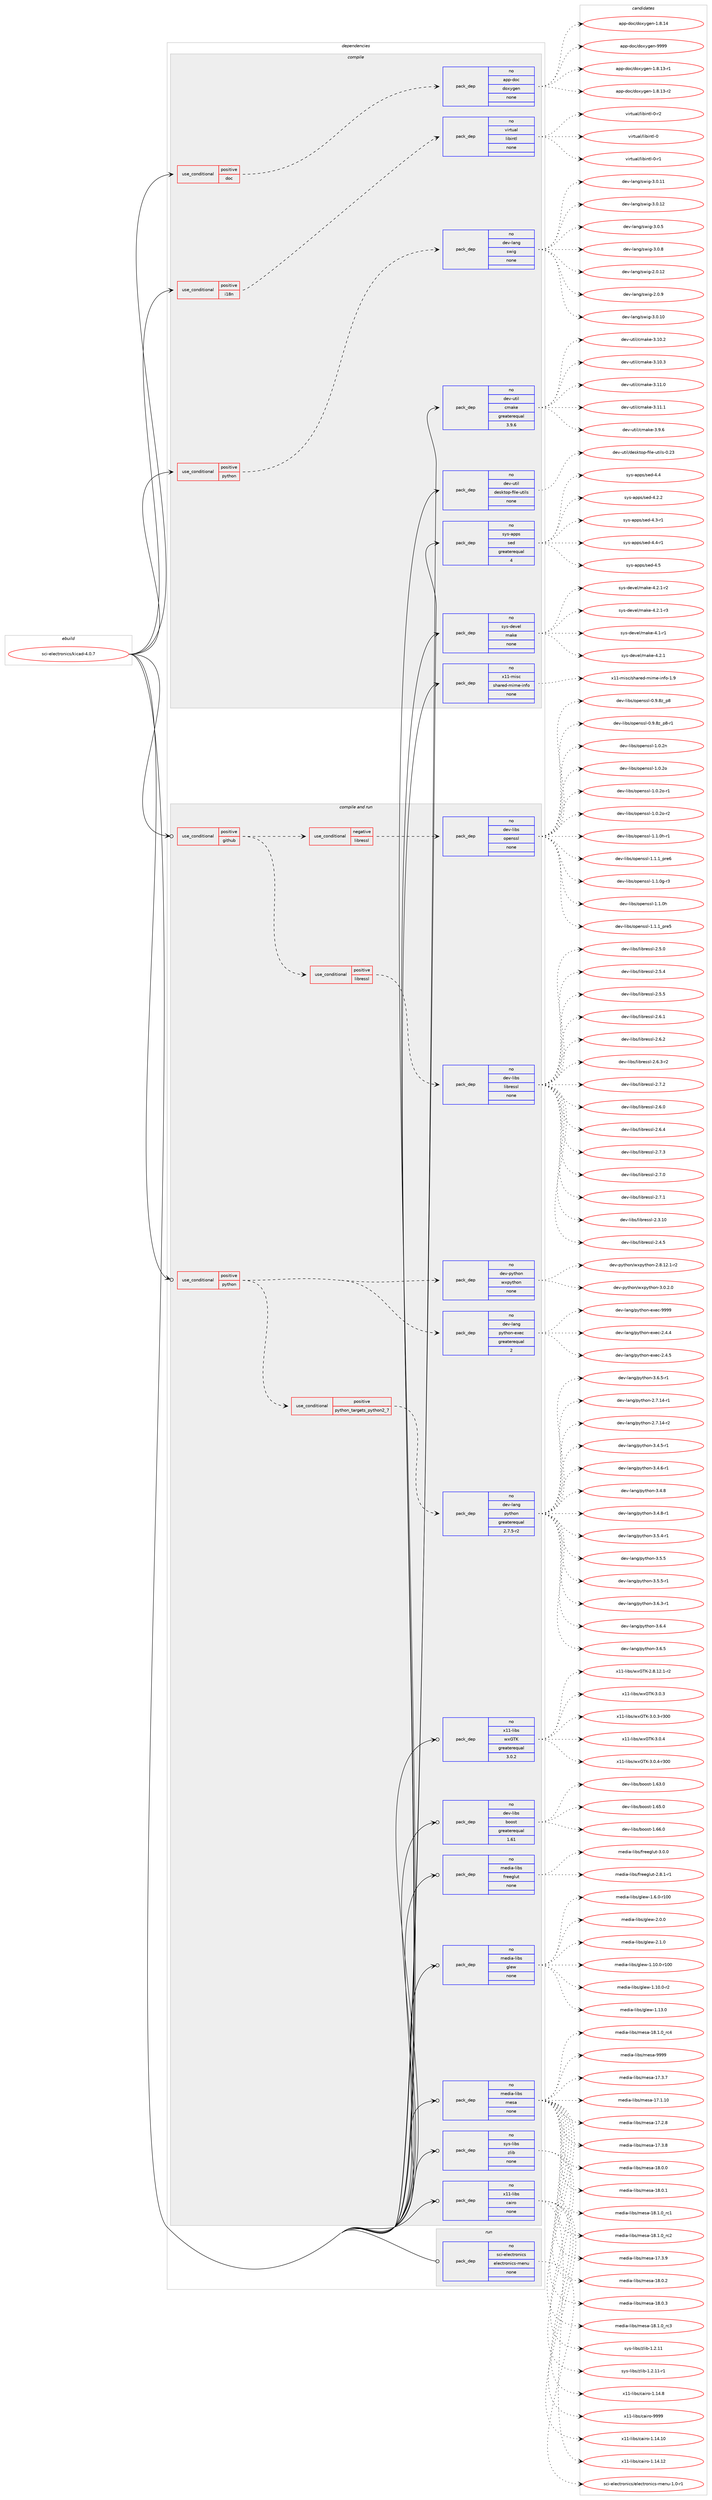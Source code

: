 digraph prolog {

# *************
# Graph options
# *************

newrank=true;
concentrate=true;
compound=true;
graph [rankdir=LR,fontname=Helvetica,fontsize=10,ranksep=1.5];#, ranksep=2.5, nodesep=0.2];
edge  [arrowhead=vee];
node  [fontname=Helvetica,fontsize=10];

# **********
# The ebuild
# **********

subgraph cluster_leftcol {
color=gray;
rank=same;
label=<<i>ebuild</i>>;
id [label="sci-electronics/kicad-4.0.7", color=red, width=4, href="../sci-electronics/kicad-4.0.7.svg"];
}

# ****************
# The dependencies
# ****************

subgraph cluster_midcol {
color=gray;
label=<<i>dependencies</i>>;
subgraph cluster_compile {
fillcolor="#eeeeee";
style=filled;
label=<<i>compile</i>>;
subgraph cond756 {
dependency2495 [label=<<TABLE BORDER="0" CELLBORDER="1" CELLSPACING="0" CELLPADDING="4"><TR><TD ROWSPAN="3" CELLPADDING="10">use_conditional</TD></TR><TR><TD>positive</TD></TR><TR><TD>doc</TD></TR></TABLE>>, shape=none, color=red];
subgraph pack1710 {
dependency2496 [label=<<TABLE BORDER="0" CELLBORDER="1" CELLSPACING="0" CELLPADDING="4" WIDTH="220"><TR><TD ROWSPAN="6" CELLPADDING="30">pack_dep</TD></TR><TR><TD WIDTH="110">no</TD></TR><TR><TD>app-doc</TD></TR><TR><TD>doxygen</TD></TR><TR><TD>none</TD></TR><TR><TD></TD></TR></TABLE>>, shape=none, color=blue];
}
dependency2495:e -> dependency2496:w [weight=20,style="dashed",arrowhead="vee"];
}
id:e -> dependency2495:w [weight=20,style="solid",arrowhead="vee"];
subgraph cond757 {
dependency2497 [label=<<TABLE BORDER="0" CELLBORDER="1" CELLSPACING="0" CELLPADDING="4"><TR><TD ROWSPAN="3" CELLPADDING="10">use_conditional</TD></TR><TR><TD>positive</TD></TR><TR><TD>i18n</TD></TR></TABLE>>, shape=none, color=red];
subgraph pack1711 {
dependency2498 [label=<<TABLE BORDER="0" CELLBORDER="1" CELLSPACING="0" CELLPADDING="4" WIDTH="220"><TR><TD ROWSPAN="6" CELLPADDING="30">pack_dep</TD></TR><TR><TD WIDTH="110">no</TD></TR><TR><TD>virtual</TD></TR><TR><TD>libintl</TD></TR><TR><TD>none</TD></TR><TR><TD></TD></TR></TABLE>>, shape=none, color=blue];
}
dependency2497:e -> dependency2498:w [weight=20,style="dashed",arrowhead="vee"];
}
id:e -> dependency2497:w [weight=20,style="solid",arrowhead="vee"];
subgraph cond758 {
dependency2499 [label=<<TABLE BORDER="0" CELLBORDER="1" CELLSPACING="0" CELLPADDING="4"><TR><TD ROWSPAN="3" CELLPADDING="10">use_conditional</TD></TR><TR><TD>positive</TD></TR><TR><TD>python</TD></TR></TABLE>>, shape=none, color=red];
subgraph pack1712 {
dependency2500 [label=<<TABLE BORDER="0" CELLBORDER="1" CELLSPACING="0" CELLPADDING="4" WIDTH="220"><TR><TD ROWSPAN="6" CELLPADDING="30">pack_dep</TD></TR><TR><TD WIDTH="110">no</TD></TR><TR><TD>dev-lang</TD></TR><TR><TD>swig</TD></TR><TR><TD>none</TD></TR><TR><TD></TD></TR></TABLE>>, shape=none, color=blue];
}
dependency2499:e -> dependency2500:w [weight=20,style="dashed",arrowhead="vee"];
}
id:e -> dependency2499:w [weight=20,style="solid",arrowhead="vee"];
subgraph pack1713 {
dependency2501 [label=<<TABLE BORDER="0" CELLBORDER="1" CELLSPACING="0" CELLPADDING="4" WIDTH="220"><TR><TD ROWSPAN="6" CELLPADDING="30">pack_dep</TD></TR><TR><TD WIDTH="110">no</TD></TR><TR><TD>dev-util</TD></TR><TR><TD>cmake</TD></TR><TR><TD>greaterequal</TD></TR><TR><TD>3.9.6</TD></TR></TABLE>>, shape=none, color=blue];
}
id:e -> dependency2501:w [weight=20,style="solid",arrowhead="vee"];
subgraph pack1714 {
dependency2502 [label=<<TABLE BORDER="0" CELLBORDER="1" CELLSPACING="0" CELLPADDING="4" WIDTH="220"><TR><TD ROWSPAN="6" CELLPADDING="30">pack_dep</TD></TR><TR><TD WIDTH="110">no</TD></TR><TR><TD>dev-util</TD></TR><TR><TD>desktop-file-utils</TD></TR><TR><TD>none</TD></TR><TR><TD></TD></TR></TABLE>>, shape=none, color=blue];
}
id:e -> dependency2502:w [weight=20,style="solid",arrowhead="vee"];
subgraph pack1715 {
dependency2503 [label=<<TABLE BORDER="0" CELLBORDER="1" CELLSPACING="0" CELLPADDING="4" WIDTH="220"><TR><TD ROWSPAN="6" CELLPADDING="30">pack_dep</TD></TR><TR><TD WIDTH="110">no</TD></TR><TR><TD>sys-apps</TD></TR><TR><TD>sed</TD></TR><TR><TD>greaterequal</TD></TR><TR><TD>4</TD></TR></TABLE>>, shape=none, color=blue];
}
id:e -> dependency2503:w [weight=20,style="solid",arrowhead="vee"];
subgraph pack1716 {
dependency2504 [label=<<TABLE BORDER="0" CELLBORDER="1" CELLSPACING="0" CELLPADDING="4" WIDTH="220"><TR><TD ROWSPAN="6" CELLPADDING="30">pack_dep</TD></TR><TR><TD WIDTH="110">no</TD></TR><TR><TD>sys-devel</TD></TR><TR><TD>make</TD></TR><TR><TD>none</TD></TR><TR><TD></TD></TR></TABLE>>, shape=none, color=blue];
}
id:e -> dependency2504:w [weight=20,style="solid",arrowhead="vee"];
subgraph pack1717 {
dependency2505 [label=<<TABLE BORDER="0" CELLBORDER="1" CELLSPACING="0" CELLPADDING="4" WIDTH="220"><TR><TD ROWSPAN="6" CELLPADDING="30">pack_dep</TD></TR><TR><TD WIDTH="110">no</TD></TR><TR><TD>x11-misc</TD></TR><TR><TD>shared-mime-info</TD></TR><TR><TD>none</TD></TR><TR><TD></TD></TR></TABLE>>, shape=none, color=blue];
}
id:e -> dependency2505:w [weight=20,style="solid",arrowhead="vee"];
}
subgraph cluster_compileandrun {
fillcolor="#eeeeee";
style=filled;
label=<<i>compile and run</i>>;
subgraph cond759 {
dependency2506 [label=<<TABLE BORDER="0" CELLBORDER="1" CELLSPACING="0" CELLPADDING="4"><TR><TD ROWSPAN="3" CELLPADDING="10">use_conditional</TD></TR><TR><TD>positive</TD></TR><TR><TD>github</TD></TR></TABLE>>, shape=none, color=red];
subgraph cond760 {
dependency2507 [label=<<TABLE BORDER="0" CELLBORDER="1" CELLSPACING="0" CELLPADDING="4"><TR><TD ROWSPAN="3" CELLPADDING="10">use_conditional</TD></TR><TR><TD>positive</TD></TR><TR><TD>libressl</TD></TR></TABLE>>, shape=none, color=red];
subgraph pack1718 {
dependency2508 [label=<<TABLE BORDER="0" CELLBORDER="1" CELLSPACING="0" CELLPADDING="4" WIDTH="220"><TR><TD ROWSPAN="6" CELLPADDING="30">pack_dep</TD></TR><TR><TD WIDTH="110">no</TD></TR><TR><TD>dev-libs</TD></TR><TR><TD>libressl</TD></TR><TR><TD>none</TD></TR><TR><TD></TD></TR></TABLE>>, shape=none, color=blue];
}
dependency2507:e -> dependency2508:w [weight=20,style="dashed",arrowhead="vee"];
}
dependency2506:e -> dependency2507:w [weight=20,style="dashed",arrowhead="vee"];
subgraph cond761 {
dependency2509 [label=<<TABLE BORDER="0" CELLBORDER="1" CELLSPACING="0" CELLPADDING="4"><TR><TD ROWSPAN="3" CELLPADDING="10">use_conditional</TD></TR><TR><TD>negative</TD></TR><TR><TD>libressl</TD></TR></TABLE>>, shape=none, color=red];
subgraph pack1719 {
dependency2510 [label=<<TABLE BORDER="0" CELLBORDER="1" CELLSPACING="0" CELLPADDING="4" WIDTH="220"><TR><TD ROWSPAN="6" CELLPADDING="30">pack_dep</TD></TR><TR><TD WIDTH="110">no</TD></TR><TR><TD>dev-libs</TD></TR><TR><TD>openssl</TD></TR><TR><TD>none</TD></TR><TR><TD></TD></TR></TABLE>>, shape=none, color=blue];
}
dependency2509:e -> dependency2510:w [weight=20,style="dashed",arrowhead="vee"];
}
dependency2506:e -> dependency2509:w [weight=20,style="dashed",arrowhead="vee"];
}
id:e -> dependency2506:w [weight=20,style="solid",arrowhead="odotvee"];
subgraph cond762 {
dependency2511 [label=<<TABLE BORDER="0" CELLBORDER="1" CELLSPACING="0" CELLPADDING="4"><TR><TD ROWSPAN="3" CELLPADDING="10">use_conditional</TD></TR><TR><TD>positive</TD></TR><TR><TD>python</TD></TR></TABLE>>, shape=none, color=red];
subgraph pack1720 {
dependency2512 [label=<<TABLE BORDER="0" CELLBORDER="1" CELLSPACING="0" CELLPADDING="4" WIDTH="220"><TR><TD ROWSPAN="6" CELLPADDING="30">pack_dep</TD></TR><TR><TD WIDTH="110">no</TD></TR><TR><TD>dev-python</TD></TR><TR><TD>wxpython</TD></TR><TR><TD>none</TD></TR><TR><TD></TD></TR></TABLE>>, shape=none, color=blue];
}
dependency2511:e -> dependency2512:w [weight=20,style="dashed",arrowhead="vee"];
subgraph cond763 {
dependency2513 [label=<<TABLE BORDER="0" CELLBORDER="1" CELLSPACING="0" CELLPADDING="4"><TR><TD ROWSPAN="3" CELLPADDING="10">use_conditional</TD></TR><TR><TD>positive</TD></TR><TR><TD>python_targets_python2_7</TD></TR></TABLE>>, shape=none, color=red];
subgraph pack1721 {
dependency2514 [label=<<TABLE BORDER="0" CELLBORDER="1" CELLSPACING="0" CELLPADDING="4" WIDTH="220"><TR><TD ROWSPAN="6" CELLPADDING="30">pack_dep</TD></TR><TR><TD WIDTH="110">no</TD></TR><TR><TD>dev-lang</TD></TR><TR><TD>python</TD></TR><TR><TD>greaterequal</TD></TR><TR><TD>2.7.5-r2</TD></TR></TABLE>>, shape=none, color=blue];
}
dependency2513:e -> dependency2514:w [weight=20,style="dashed",arrowhead="vee"];
}
dependency2511:e -> dependency2513:w [weight=20,style="dashed",arrowhead="vee"];
subgraph pack1722 {
dependency2515 [label=<<TABLE BORDER="0" CELLBORDER="1" CELLSPACING="0" CELLPADDING="4" WIDTH="220"><TR><TD ROWSPAN="6" CELLPADDING="30">pack_dep</TD></TR><TR><TD WIDTH="110">no</TD></TR><TR><TD>dev-lang</TD></TR><TR><TD>python-exec</TD></TR><TR><TD>greaterequal</TD></TR><TR><TD>2</TD></TR></TABLE>>, shape=none, color=blue];
}
dependency2511:e -> dependency2515:w [weight=20,style="dashed",arrowhead="vee"];
}
id:e -> dependency2511:w [weight=20,style="solid",arrowhead="odotvee"];
subgraph pack1723 {
dependency2516 [label=<<TABLE BORDER="0" CELLBORDER="1" CELLSPACING="0" CELLPADDING="4" WIDTH="220"><TR><TD ROWSPAN="6" CELLPADDING="30">pack_dep</TD></TR><TR><TD WIDTH="110">no</TD></TR><TR><TD>dev-libs</TD></TR><TR><TD>boost</TD></TR><TR><TD>greaterequal</TD></TR><TR><TD>1.61</TD></TR></TABLE>>, shape=none, color=blue];
}
id:e -> dependency2516:w [weight=20,style="solid",arrowhead="odotvee"];
subgraph pack1724 {
dependency2517 [label=<<TABLE BORDER="0" CELLBORDER="1" CELLSPACING="0" CELLPADDING="4" WIDTH="220"><TR><TD ROWSPAN="6" CELLPADDING="30">pack_dep</TD></TR><TR><TD WIDTH="110">no</TD></TR><TR><TD>media-libs</TD></TR><TR><TD>freeglut</TD></TR><TR><TD>none</TD></TR><TR><TD></TD></TR></TABLE>>, shape=none, color=blue];
}
id:e -> dependency2517:w [weight=20,style="solid",arrowhead="odotvee"];
subgraph pack1725 {
dependency2518 [label=<<TABLE BORDER="0" CELLBORDER="1" CELLSPACING="0" CELLPADDING="4" WIDTH="220"><TR><TD ROWSPAN="6" CELLPADDING="30">pack_dep</TD></TR><TR><TD WIDTH="110">no</TD></TR><TR><TD>media-libs</TD></TR><TR><TD>glew</TD></TR><TR><TD>none</TD></TR><TR><TD></TD></TR></TABLE>>, shape=none, color=blue];
}
id:e -> dependency2518:w [weight=20,style="solid",arrowhead="odotvee"];
subgraph pack1726 {
dependency2519 [label=<<TABLE BORDER="0" CELLBORDER="1" CELLSPACING="0" CELLPADDING="4" WIDTH="220"><TR><TD ROWSPAN="6" CELLPADDING="30">pack_dep</TD></TR><TR><TD WIDTH="110">no</TD></TR><TR><TD>media-libs</TD></TR><TR><TD>mesa</TD></TR><TR><TD>none</TD></TR><TR><TD></TD></TR></TABLE>>, shape=none, color=blue];
}
id:e -> dependency2519:w [weight=20,style="solid",arrowhead="odotvee"];
subgraph pack1727 {
dependency2520 [label=<<TABLE BORDER="0" CELLBORDER="1" CELLSPACING="0" CELLPADDING="4" WIDTH="220"><TR><TD ROWSPAN="6" CELLPADDING="30">pack_dep</TD></TR><TR><TD WIDTH="110">no</TD></TR><TR><TD>sys-libs</TD></TR><TR><TD>zlib</TD></TR><TR><TD>none</TD></TR><TR><TD></TD></TR></TABLE>>, shape=none, color=blue];
}
id:e -> dependency2520:w [weight=20,style="solid",arrowhead="odotvee"];
subgraph pack1728 {
dependency2521 [label=<<TABLE BORDER="0" CELLBORDER="1" CELLSPACING="0" CELLPADDING="4" WIDTH="220"><TR><TD ROWSPAN="6" CELLPADDING="30">pack_dep</TD></TR><TR><TD WIDTH="110">no</TD></TR><TR><TD>x11-libs</TD></TR><TR><TD>cairo</TD></TR><TR><TD>none</TD></TR><TR><TD></TD></TR></TABLE>>, shape=none, color=blue];
}
id:e -> dependency2521:w [weight=20,style="solid",arrowhead="odotvee"];
subgraph pack1729 {
dependency2522 [label=<<TABLE BORDER="0" CELLBORDER="1" CELLSPACING="0" CELLPADDING="4" WIDTH="220"><TR><TD ROWSPAN="6" CELLPADDING="30">pack_dep</TD></TR><TR><TD WIDTH="110">no</TD></TR><TR><TD>x11-libs</TD></TR><TR><TD>wxGTK</TD></TR><TR><TD>greaterequal</TD></TR><TR><TD>3.0.2</TD></TR></TABLE>>, shape=none, color=blue];
}
id:e -> dependency2522:w [weight=20,style="solid",arrowhead="odotvee"];
}
subgraph cluster_run {
fillcolor="#eeeeee";
style=filled;
label=<<i>run</i>>;
subgraph pack1730 {
dependency2523 [label=<<TABLE BORDER="0" CELLBORDER="1" CELLSPACING="0" CELLPADDING="4" WIDTH="220"><TR><TD ROWSPAN="6" CELLPADDING="30">pack_dep</TD></TR><TR><TD WIDTH="110">no</TD></TR><TR><TD>sci-electronics</TD></TR><TR><TD>electronics-menu</TD></TR><TR><TD>none</TD></TR><TR><TD></TD></TR></TABLE>>, shape=none, color=blue];
}
id:e -> dependency2523:w [weight=20,style="solid",arrowhead="odot"];
}
}

# **************
# The candidates
# **************

subgraph cluster_choices {
rank=same;
color=gray;
label=<<i>candidates</i>>;

subgraph choice1710 {
color=black;
nodesep=1;
choice97112112451001119947100111120121103101110454946564649514511449 [label="app-doc/doxygen-1.8.13-r1", color=red, width=4,href="../app-doc/doxygen-1.8.13-r1.svg"];
choice97112112451001119947100111120121103101110454946564649514511450 [label="app-doc/doxygen-1.8.13-r2", color=red, width=4,href="../app-doc/doxygen-1.8.13-r2.svg"];
choice9711211245100111994710011112012110310111045494656464952 [label="app-doc/doxygen-1.8.14", color=red, width=4,href="../app-doc/doxygen-1.8.14.svg"];
choice971121124510011199471001111201211031011104557575757 [label="app-doc/doxygen-9999", color=red, width=4,href="../app-doc/doxygen-9999.svg"];
dependency2496:e -> choice97112112451001119947100111120121103101110454946564649514511449:w [style=dotted,weight="100"];
dependency2496:e -> choice97112112451001119947100111120121103101110454946564649514511450:w [style=dotted,weight="100"];
dependency2496:e -> choice9711211245100111994710011112012110310111045494656464952:w [style=dotted,weight="100"];
dependency2496:e -> choice971121124510011199471001111201211031011104557575757:w [style=dotted,weight="100"];
}
subgraph choice1711 {
color=black;
nodesep=1;
choice1181051141161179710847108105981051101161084548 [label="virtual/libintl-0", color=red, width=4,href="../virtual/libintl-0.svg"];
choice11810511411611797108471081059810511011610845484511449 [label="virtual/libintl-0-r1", color=red, width=4,href="../virtual/libintl-0-r1.svg"];
choice11810511411611797108471081059810511011610845484511450 [label="virtual/libintl-0-r2", color=red, width=4,href="../virtual/libintl-0-r2.svg"];
dependency2498:e -> choice1181051141161179710847108105981051101161084548:w [style=dotted,weight="100"];
dependency2498:e -> choice11810511411611797108471081059810511011610845484511449:w [style=dotted,weight="100"];
dependency2498:e -> choice11810511411611797108471081059810511011610845484511450:w [style=dotted,weight="100"];
}
subgraph choice1712 {
color=black;
nodesep=1;
choice10010111845108971101034711511910510345504648464950 [label="dev-lang/swig-2.0.12", color=red, width=4,href="../dev-lang/swig-2.0.12.svg"];
choice100101118451089711010347115119105103455046484657 [label="dev-lang/swig-2.0.9", color=red, width=4,href="../dev-lang/swig-2.0.9.svg"];
choice10010111845108971101034711511910510345514648464948 [label="dev-lang/swig-3.0.10", color=red, width=4,href="../dev-lang/swig-3.0.10.svg"];
choice10010111845108971101034711511910510345514648464949 [label="dev-lang/swig-3.0.11", color=red, width=4,href="../dev-lang/swig-3.0.11.svg"];
choice10010111845108971101034711511910510345514648464950 [label="dev-lang/swig-3.0.12", color=red, width=4,href="../dev-lang/swig-3.0.12.svg"];
choice100101118451089711010347115119105103455146484653 [label="dev-lang/swig-3.0.5", color=red, width=4,href="../dev-lang/swig-3.0.5.svg"];
choice100101118451089711010347115119105103455146484656 [label="dev-lang/swig-3.0.8", color=red, width=4,href="../dev-lang/swig-3.0.8.svg"];
dependency2500:e -> choice10010111845108971101034711511910510345504648464950:w [style=dotted,weight="100"];
dependency2500:e -> choice100101118451089711010347115119105103455046484657:w [style=dotted,weight="100"];
dependency2500:e -> choice10010111845108971101034711511910510345514648464948:w [style=dotted,weight="100"];
dependency2500:e -> choice10010111845108971101034711511910510345514648464949:w [style=dotted,weight="100"];
dependency2500:e -> choice10010111845108971101034711511910510345514648464950:w [style=dotted,weight="100"];
dependency2500:e -> choice100101118451089711010347115119105103455146484653:w [style=dotted,weight="100"];
dependency2500:e -> choice100101118451089711010347115119105103455146484656:w [style=dotted,weight="100"];
}
subgraph choice1713 {
color=black;
nodesep=1;
choice1001011184511711610510847991099710710145514649484650 [label="dev-util/cmake-3.10.2", color=red, width=4,href="../dev-util/cmake-3.10.2.svg"];
choice1001011184511711610510847991099710710145514649484651 [label="dev-util/cmake-3.10.3", color=red, width=4,href="../dev-util/cmake-3.10.3.svg"];
choice1001011184511711610510847991099710710145514649494648 [label="dev-util/cmake-3.11.0", color=red, width=4,href="../dev-util/cmake-3.11.0.svg"];
choice1001011184511711610510847991099710710145514649494649 [label="dev-util/cmake-3.11.1", color=red, width=4,href="../dev-util/cmake-3.11.1.svg"];
choice10010111845117116105108479910997107101455146574654 [label="dev-util/cmake-3.9.6", color=red, width=4,href="../dev-util/cmake-3.9.6.svg"];
dependency2501:e -> choice1001011184511711610510847991099710710145514649484650:w [style=dotted,weight="100"];
dependency2501:e -> choice1001011184511711610510847991099710710145514649484651:w [style=dotted,weight="100"];
dependency2501:e -> choice1001011184511711610510847991099710710145514649494648:w [style=dotted,weight="100"];
dependency2501:e -> choice1001011184511711610510847991099710710145514649494649:w [style=dotted,weight="100"];
dependency2501:e -> choice10010111845117116105108479910997107101455146574654:w [style=dotted,weight="100"];
}
subgraph choice1714 {
color=black;
nodesep=1;
choice100101118451171161051084710010111510711611111245102105108101451171161051081154548465051 [label="dev-util/desktop-file-utils-0.23", color=red, width=4,href="../dev-util/desktop-file-utils-0.23.svg"];
dependency2502:e -> choice100101118451171161051084710010111510711611111245102105108101451171161051081154548465051:w [style=dotted,weight="100"];
}
subgraph choice1715 {
color=black;
nodesep=1;
choice11512111545971121121154711510110045524652 [label="sys-apps/sed-4.4", color=red, width=4,href="../sys-apps/sed-4.4.svg"];
choice115121115459711211211547115101100455246504650 [label="sys-apps/sed-4.2.2", color=red, width=4,href="../sys-apps/sed-4.2.2.svg"];
choice115121115459711211211547115101100455246514511449 [label="sys-apps/sed-4.3-r1", color=red, width=4,href="../sys-apps/sed-4.3-r1.svg"];
choice115121115459711211211547115101100455246524511449 [label="sys-apps/sed-4.4-r1", color=red, width=4,href="../sys-apps/sed-4.4-r1.svg"];
choice11512111545971121121154711510110045524653 [label="sys-apps/sed-4.5", color=red, width=4,href="../sys-apps/sed-4.5.svg"];
dependency2503:e -> choice11512111545971121121154711510110045524652:w [style=dotted,weight="100"];
dependency2503:e -> choice115121115459711211211547115101100455246504650:w [style=dotted,weight="100"];
dependency2503:e -> choice115121115459711211211547115101100455246514511449:w [style=dotted,weight="100"];
dependency2503:e -> choice115121115459711211211547115101100455246524511449:w [style=dotted,weight="100"];
dependency2503:e -> choice11512111545971121121154711510110045524653:w [style=dotted,weight="100"];
}
subgraph choice1716 {
color=black;
nodesep=1;
choice115121115451001011181011084710997107101455246494511449 [label="sys-devel/make-4.1-r1", color=red, width=4,href="../sys-devel/make-4.1-r1.svg"];
choice115121115451001011181011084710997107101455246504649 [label="sys-devel/make-4.2.1", color=red, width=4,href="../sys-devel/make-4.2.1.svg"];
choice1151211154510010111810110847109971071014552465046494511450 [label="sys-devel/make-4.2.1-r2", color=red, width=4,href="../sys-devel/make-4.2.1-r2.svg"];
choice1151211154510010111810110847109971071014552465046494511451 [label="sys-devel/make-4.2.1-r3", color=red, width=4,href="../sys-devel/make-4.2.1-r3.svg"];
dependency2504:e -> choice115121115451001011181011084710997107101455246494511449:w [style=dotted,weight="100"];
dependency2504:e -> choice115121115451001011181011084710997107101455246504649:w [style=dotted,weight="100"];
dependency2504:e -> choice1151211154510010111810110847109971071014552465046494511450:w [style=dotted,weight="100"];
dependency2504:e -> choice1151211154510010111810110847109971071014552465046494511451:w [style=dotted,weight="100"];
}
subgraph choice1717 {
color=black;
nodesep=1;
choice120494945109105115994711510497114101100451091051091014510511010211145494657 [label="x11-misc/shared-mime-info-1.9", color=red, width=4,href="../x11-misc/shared-mime-info-1.9.svg"];
dependency2505:e -> choice120494945109105115994711510497114101100451091051091014510511010211145494657:w [style=dotted,weight="100"];
}
subgraph choice1718 {
color=black;
nodesep=1;
choice10010111845108105981154710810598114101115115108455046554648 [label="dev-libs/libressl-2.7.0", color=red, width=4,href="../dev-libs/libressl-2.7.0.svg"];
choice10010111845108105981154710810598114101115115108455046554649 [label="dev-libs/libressl-2.7.1", color=red, width=4,href="../dev-libs/libressl-2.7.1.svg"];
choice1001011184510810598115471081059811410111511510845504651464948 [label="dev-libs/libressl-2.3.10", color=red, width=4,href="../dev-libs/libressl-2.3.10.svg"];
choice10010111845108105981154710810598114101115115108455046524653 [label="dev-libs/libressl-2.4.5", color=red, width=4,href="../dev-libs/libressl-2.4.5.svg"];
choice10010111845108105981154710810598114101115115108455046534648 [label="dev-libs/libressl-2.5.0", color=red, width=4,href="../dev-libs/libressl-2.5.0.svg"];
choice10010111845108105981154710810598114101115115108455046534652 [label="dev-libs/libressl-2.5.4", color=red, width=4,href="../dev-libs/libressl-2.5.4.svg"];
choice10010111845108105981154710810598114101115115108455046534653 [label="dev-libs/libressl-2.5.5", color=red, width=4,href="../dev-libs/libressl-2.5.5.svg"];
choice10010111845108105981154710810598114101115115108455046544649 [label="dev-libs/libressl-2.6.1", color=red, width=4,href="../dev-libs/libressl-2.6.1.svg"];
choice10010111845108105981154710810598114101115115108455046544650 [label="dev-libs/libressl-2.6.2", color=red, width=4,href="../dev-libs/libressl-2.6.2.svg"];
choice100101118451081059811547108105981141011151151084550465446514511450 [label="dev-libs/libressl-2.6.3-r2", color=red, width=4,href="../dev-libs/libressl-2.6.3-r2.svg"];
choice10010111845108105981154710810598114101115115108455046554650 [label="dev-libs/libressl-2.7.2", color=red, width=4,href="../dev-libs/libressl-2.7.2.svg"];
choice10010111845108105981154710810598114101115115108455046544648 [label="dev-libs/libressl-2.6.0", color=red, width=4,href="../dev-libs/libressl-2.6.0.svg"];
choice10010111845108105981154710810598114101115115108455046544652 [label="dev-libs/libressl-2.6.4", color=red, width=4,href="../dev-libs/libressl-2.6.4.svg"];
choice10010111845108105981154710810598114101115115108455046554651 [label="dev-libs/libressl-2.7.3", color=red, width=4,href="../dev-libs/libressl-2.7.3.svg"];
dependency2508:e -> choice10010111845108105981154710810598114101115115108455046554648:w [style=dotted,weight="100"];
dependency2508:e -> choice10010111845108105981154710810598114101115115108455046554649:w [style=dotted,weight="100"];
dependency2508:e -> choice1001011184510810598115471081059811410111511510845504651464948:w [style=dotted,weight="100"];
dependency2508:e -> choice10010111845108105981154710810598114101115115108455046524653:w [style=dotted,weight="100"];
dependency2508:e -> choice10010111845108105981154710810598114101115115108455046534648:w [style=dotted,weight="100"];
dependency2508:e -> choice10010111845108105981154710810598114101115115108455046534652:w [style=dotted,weight="100"];
dependency2508:e -> choice10010111845108105981154710810598114101115115108455046534653:w [style=dotted,weight="100"];
dependency2508:e -> choice10010111845108105981154710810598114101115115108455046544649:w [style=dotted,weight="100"];
dependency2508:e -> choice10010111845108105981154710810598114101115115108455046544650:w [style=dotted,weight="100"];
dependency2508:e -> choice100101118451081059811547108105981141011151151084550465446514511450:w [style=dotted,weight="100"];
dependency2508:e -> choice10010111845108105981154710810598114101115115108455046554650:w [style=dotted,weight="100"];
dependency2508:e -> choice10010111845108105981154710810598114101115115108455046544648:w [style=dotted,weight="100"];
dependency2508:e -> choice10010111845108105981154710810598114101115115108455046544652:w [style=dotted,weight="100"];
dependency2508:e -> choice10010111845108105981154710810598114101115115108455046554651:w [style=dotted,weight="100"];
}
subgraph choice1719 {
color=black;
nodesep=1;
choice1001011184510810598115471111121011101151151084549464946481034511451 [label="dev-libs/openssl-1.1.0g-r3", color=red, width=4,href="../dev-libs/openssl-1.1.0g-r3.svg"];
choice100101118451081059811547111112101110115115108454946494648104 [label="dev-libs/openssl-1.1.0h", color=red, width=4,href="../dev-libs/openssl-1.1.0h.svg"];
choice1001011184510810598115471111121011101151151084549464946499511211410153 [label="dev-libs/openssl-1.1.1_pre5", color=red, width=4,href="../dev-libs/openssl-1.1.1_pre5.svg"];
choice1001011184510810598115471111121011101151151084548465746561229511256 [label="dev-libs/openssl-0.9.8z_p8", color=red, width=4,href="../dev-libs/openssl-0.9.8z_p8.svg"];
choice10010111845108105981154711111210111011511510845484657465612295112564511449 [label="dev-libs/openssl-0.9.8z_p8-r1", color=red, width=4,href="../dev-libs/openssl-0.9.8z_p8-r1.svg"];
choice100101118451081059811547111112101110115115108454946484650110 [label="dev-libs/openssl-1.0.2n", color=red, width=4,href="../dev-libs/openssl-1.0.2n.svg"];
choice100101118451081059811547111112101110115115108454946484650111 [label="dev-libs/openssl-1.0.2o", color=red, width=4,href="../dev-libs/openssl-1.0.2o.svg"];
choice1001011184510810598115471111121011101151151084549464846501114511449 [label="dev-libs/openssl-1.0.2o-r1", color=red, width=4,href="../dev-libs/openssl-1.0.2o-r1.svg"];
choice1001011184510810598115471111121011101151151084549464846501114511450 [label="dev-libs/openssl-1.0.2o-r2", color=red, width=4,href="../dev-libs/openssl-1.0.2o-r2.svg"];
choice1001011184510810598115471111121011101151151084549464946481044511449 [label="dev-libs/openssl-1.1.0h-r1", color=red, width=4,href="../dev-libs/openssl-1.1.0h-r1.svg"];
choice1001011184510810598115471111121011101151151084549464946499511211410154 [label="dev-libs/openssl-1.1.1_pre6", color=red, width=4,href="../dev-libs/openssl-1.1.1_pre6.svg"];
dependency2510:e -> choice1001011184510810598115471111121011101151151084549464946481034511451:w [style=dotted,weight="100"];
dependency2510:e -> choice100101118451081059811547111112101110115115108454946494648104:w [style=dotted,weight="100"];
dependency2510:e -> choice1001011184510810598115471111121011101151151084549464946499511211410153:w [style=dotted,weight="100"];
dependency2510:e -> choice1001011184510810598115471111121011101151151084548465746561229511256:w [style=dotted,weight="100"];
dependency2510:e -> choice10010111845108105981154711111210111011511510845484657465612295112564511449:w [style=dotted,weight="100"];
dependency2510:e -> choice100101118451081059811547111112101110115115108454946484650110:w [style=dotted,weight="100"];
dependency2510:e -> choice100101118451081059811547111112101110115115108454946484650111:w [style=dotted,weight="100"];
dependency2510:e -> choice1001011184510810598115471111121011101151151084549464846501114511449:w [style=dotted,weight="100"];
dependency2510:e -> choice1001011184510810598115471111121011101151151084549464846501114511450:w [style=dotted,weight="100"];
dependency2510:e -> choice1001011184510810598115471111121011101151151084549464946481044511449:w [style=dotted,weight="100"];
dependency2510:e -> choice1001011184510810598115471111121011101151151084549464946499511211410154:w [style=dotted,weight="100"];
}
subgraph choice1720 {
color=black;
nodesep=1;
choice10010111845112121116104111110471191201121211161041111104550465646495046494511450 [label="dev-python/wxpython-2.8.12.1-r2", color=red, width=4,href="../dev-python/wxpython-2.8.12.1-r2.svg"];
choice10010111845112121116104111110471191201121211161041111104551464846504648 [label="dev-python/wxpython-3.0.2.0", color=red, width=4,href="../dev-python/wxpython-3.0.2.0.svg"];
dependency2512:e -> choice10010111845112121116104111110471191201121211161041111104550465646495046494511450:w [style=dotted,weight="100"];
dependency2512:e -> choice10010111845112121116104111110471191201121211161041111104551464846504648:w [style=dotted,weight="100"];
}
subgraph choice1721 {
color=black;
nodesep=1;
choice100101118451089711010347112121116104111110455046554649524511449 [label="dev-lang/python-2.7.14-r1", color=red, width=4,href="../dev-lang/python-2.7.14-r1.svg"];
choice100101118451089711010347112121116104111110455046554649524511450 [label="dev-lang/python-2.7.14-r2", color=red, width=4,href="../dev-lang/python-2.7.14-r2.svg"];
choice1001011184510897110103471121211161041111104551465246534511449 [label="dev-lang/python-3.4.5-r1", color=red, width=4,href="../dev-lang/python-3.4.5-r1.svg"];
choice1001011184510897110103471121211161041111104551465246544511449 [label="dev-lang/python-3.4.6-r1", color=red, width=4,href="../dev-lang/python-3.4.6-r1.svg"];
choice100101118451089711010347112121116104111110455146524656 [label="dev-lang/python-3.4.8", color=red, width=4,href="../dev-lang/python-3.4.8.svg"];
choice1001011184510897110103471121211161041111104551465246564511449 [label="dev-lang/python-3.4.8-r1", color=red, width=4,href="../dev-lang/python-3.4.8-r1.svg"];
choice1001011184510897110103471121211161041111104551465346524511449 [label="dev-lang/python-3.5.4-r1", color=red, width=4,href="../dev-lang/python-3.5.4-r1.svg"];
choice100101118451089711010347112121116104111110455146534653 [label="dev-lang/python-3.5.5", color=red, width=4,href="../dev-lang/python-3.5.5.svg"];
choice1001011184510897110103471121211161041111104551465346534511449 [label="dev-lang/python-3.5.5-r1", color=red, width=4,href="../dev-lang/python-3.5.5-r1.svg"];
choice1001011184510897110103471121211161041111104551465446514511449 [label="dev-lang/python-3.6.3-r1", color=red, width=4,href="../dev-lang/python-3.6.3-r1.svg"];
choice100101118451089711010347112121116104111110455146544652 [label="dev-lang/python-3.6.4", color=red, width=4,href="../dev-lang/python-3.6.4.svg"];
choice100101118451089711010347112121116104111110455146544653 [label="dev-lang/python-3.6.5", color=red, width=4,href="../dev-lang/python-3.6.5.svg"];
choice1001011184510897110103471121211161041111104551465446534511449 [label="dev-lang/python-3.6.5-r1", color=red, width=4,href="../dev-lang/python-3.6.5-r1.svg"];
dependency2514:e -> choice100101118451089711010347112121116104111110455046554649524511449:w [style=dotted,weight="100"];
dependency2514:e -> choice100101118451089711010347112121116104111110455046554649524511450:w [style=dotted,weight="100"];
dependency2514:e -> choice1001011184510897110103471121211161041111104551465246534511449:w [style=dotted,weight="100"];
dependency2514:e -> choice1001011184510897110103471121211161041111104551465246544511449:w [style=dotted,weight="100"];
dependency2514:e -> choice100101118451089711010347112121116104111110455146524656:w [style=dotted,weight="100"];
dependency2514:e -> choice1001011184510897110103471121211161041111104551465246564511449:w [style=dotted,weight="100"];
dependency2514:e -> choice1001011184510897110103471121211161041111104551465346524511449:w [style=dotted,weight="100"];
dependency2514:e -> choice100101118451089711010347112121116104111110455146534653:w [style=dotted,weight="100"];
dependency2514:e -> choice1001011184510897110103471121211161041111104551465346534511449:w [style=dotted,weight="100"];
dependency2514:e -> choice1001011184510897110103471121211161041111104551465446514511449:w [style=dotted,weight="100"];
dependency2514:e -> choice100101118451089711010347112121116104111110455146544652:w [style=dotted,weight="100"];
dependency2514:e -> choice100101118451089711010347112121116104111110455146544653:w [style=dotted,weight="100"];
dependency2514:e -> choice1001011184510897110103471121211161041111104551465446534511449:w [style=dotted,weight="100"];
}
subgraph choice1722 {
color=black;
nodesep=1;
choice1001011184510897110103471121211161041111104510112010199455046524652 [label="dev-lang/python-exec-2.4.4", color=red, width=4,href="../dev-lang/python-exec-2.4.4.svg"];
choice1001011184510897110103471121211161041111104510112010199455046524653 [label="dev-lang/python-exec-2.4.5", color=red, width=4,href="../dev-lang/python-exec-2.4.5.svg"];
choice10010111845108971101034711212111610411111045101120101994557575757 [label="dev-lang/python-exec-9999", color=red, width=4,href="../dev-lang/python-exec-9999.svg"];
dependency2515:e -> choice1001011184510897110103471121211161041111104510112010199455046524652:w [style=dotted,weight="100"];
dependency2515:e -> choice1001011184510897110103471121211161041111104510112010199455046524653:w [style=dotted,weight="100"];
dependency2515:e -> choice10010111845108971101034711212111610411111045101120101994557575757:w [style=dotted,weight="100"];
}
subgraph choice1723 {
color=black;
nodesep=1;
choice1001011184510810598115479811111111511645494654514648 [label="dev-libs/boost-1.63.0", color=red, width=4,href="../dev-libs/boost-1.63.0.svg"];
choice1001011184510810598115479811111111511645494654534648 [label="dev-libs/boost-1.65.0", color=red, width=4,href="../dev-libs/boost-1.65.0.svg"];
choice1001011184510810598115479811111111511645494654544648 [label="dev-libs/boost-1.66.0", color=red, width=4,href="../dev-libs/boost-1.66.0.svg"];
dependency2516:e -> choice1001011184510810598115479811111111511645494654514648:w [style=dotted,weight="100"];
dependency2516:e -> choice1001011184510810598115479811111111511645494654534648:w [style=dotted,weight="100"];
dependency2516:e -> choice1001011184510810598115479811111111511645494654544648:w [style=dotted,weight="100"];
}
subgraph choice1724 {
color=black;
nodesep=1;
choice109101100105974510810598115471021141011011031081171164550465646494511449 [label="media-libs/freeglut-2.8.1-r1", color=red, width=4,href="../media-libs/freeglut-2.8.1-r1.svg"];
choice10910110010597451081059811547102114101101103108117116455146484648 [label="media-libs/freeglut-3.0.0", color=red, width=4,href="../media-libs/freeglut-3.0.0.svg"];
dependency2517:e -> choice109101100105974510810598115471021141011011031081171164550465646494511449:w [style=dotted,weight="100"];
dependency2517:e -> choice10910110010597451081059811547102114101101103108117116455146484648:w [style=dotted,weight="100"];
}
subgraph choice1725 {
color=black;
nodesep=1;
choice109101100105974510810598115471031081011194549464948464845114494848 [label="media-libs/glew-1.10.0-r100", color=red, width=4,href="../media-libs/glew-1.10.0-r100.svg"];
choice10910110010597451081059811547103108101119454946494846484511450 [label="media-libs/glew-1.10.0-r2", color=red, width=4,href="../media-libs/glew-1.10.0-r2.svg"];
choice1091011001059745108105981154710310810111945494649514648 [label="media-libs/glew-1.13.0", color=red, width=4,href="../media-libs/glew-1.13.0.svg"];
choice1091011001059745108105981154710310810111945494654464845114494848 [label="media-libs/glew-1.6.0-r100", color=red, width=4,href="../media-libs/glew-1.6.0-r100.svg"];
choice10910110010597451081059811547103108101119455046484648 [label="media-libs/glew-2.0.0", color=red, width=4,href="../media-libs/glew-2.0.0.svg"];
choice10910110010597451081059811547103108101119455046494648 [label="media-libs/glew-2.1.0", color=red, width=4,href="../media-libs/glew-2.1.0.svg"];
dependency2518:e -> choice109101100105974510810598115471031081011194549464948464845114494848:w [style=dotted,weight="100"];
dependency2518:e -> choice10910110010597451081059811547103108101119454946494846484511450:w [style=dotted,weight="100"];
dependency2518:e -> choice1091011001059745108105981154710310810111945494649514648:w [style=dotted,weight="100"];
dependency2518:e -> choice1091011001059745108105981154710310810111945494654464845114494848:w [style=dotted,weight="100"];
dependency2518:e -> choice10910110010597451081059811547103108101119455046484648:w [style=dotted,weight="100"];
dependency2518:e -> choice10910110010597451081059811547103108101119455046494648:w [style=dotted,weight="100"];
}
subgraph choice1726 {
color=black;
nodesep=1;
choice109101100105974510810598115471091011159745495546514655 [label="media-libs/mesa-17.3.7", color=red, width=4,href="../media-libs/mesa-17.3.7.svg"];
choice10910110010597451081059811547109101115974549554649464948 [label="media-libs/mesa-17.1.10", color=red, width=4,href="../media-libs/mesa-17.1.10.svg"];
choice109101100105974510810598115471091011159745495546504656 [label="media-libs/mesa-17.2.8", color=red, width=4,href="../media-libs/mesa-17.2.8.svg"];
choice109101100105974510810598115471091011159745495546514656 [label="media-libs/mesa-17.3.8", color=red, width=4,href="../media-libs/mesa-17.3.8.svg"];
choice109101100105974510810598115471091011159745495646484648 [label="media-libs/mesa-18.0.0", color=red, width=4,href="../media-libs/mesa-18.0.0.svg"];
choice109101100105974510810598115471091011159745495646484649 [label="media-libs/mesa-18.0.1", color=red, width=4,href="../media-libs/mesa-18.0.1.svg"];
choice109101100105974510810598115471091011159745495646494648951149949 [label="media-libs/mesa-18.1.0_rc1", color=red, width=4,href="../media-libs/mesa-18.1.0_rc1.svg"];
choice109101100105974510810598115471091011159745495646494648951149950 [label="media-libs/mesa-18.1.0_rc2", color=red, width=4,href="../media-libs/mesa-18.1.0_rc2.svg"];
choice109101100105974510810598115471091011159745495546514657 [label="media-libs/mesa-17.3.9", color=red, width=4,href="../media-libs/mesa-17.3.9.svg"];
choice109101100105974510810598115471091011159745495646484650 [label="media-libs/mesa-18.0.2", color=red, width=4,href="../media-libs/mesa-18.0.2.svg"];
choice109101100105974510810598115471091011159745495646484651 [label="media-libs/mesa-18.0.3", color=red, width=4,href="../media-libs/mesa-18.0.3.svg"];
choice109101100105974510810598115471091011159745495646494648951149951 [label="media-libs/mesa-18.1.0_rc3", color=red, width=4,href="../media-libs/mesa-18.1.0_rc3.svg"];
choice109101100105974510810598115471091011159745495646494648951149952 [label="media-libs/mesa-18.1.0_rc4", color=red, width=4,href="../media-libs/mesa-18.1.0_rc4.svg"];
choice10910110010597451081059811547109101115974557575757 [label="media-libs/mesa-9999", color=red, width=4,href="../media-libs/mesa-9999.svg"];
dependency2519:e -> choice109101100105974510810598115471091011159745495546514655:w [style=dotted,weight="100"];
dependency2519:e -> choice10910110010597451081059811547109101115974549554649464948:w [style=dotted,weight="100"];
dependency2519:e -> choice109101100105974510810598115471091011159745495546504656:w [style=dotted,weight="100"];
dependency2519:e -> choice109101100105974510810598115471091011159745495546514656:w [style=dotted,weight="100"];
dependency2519:e -> choice109101100105974510810598115471091011159745495646484648:w [style=dotted,weight="100"];
dependency2519:e -> choice109101100105974510810598115471091011159745495646484649:w [style=dotted,weight="100"];
dependency2519:e -> choice109101100105974510810598115471091011159745495646494648951149949:w [style=dotted,weight="100"];
dependency2519:e -> choice109101100105974510810598115471091011159745495646494648951149950:w [style=dotted,weight="100"];
dependency2519:e -> choice109101100105974510810598115471091011159745495546514657:w [style=dotted,weight="100"];
dependency2519:e -> choice109101100105974510810598115471091011159745495646484650:w [style=dotted,weight="100"];
dependency2519:e -> choice109101100105974510810598115471091011159745495646484651:w [style=dotted,weight="100"];
dependency2519:e -> choice109101100105974510810598115471091011159745495646494648951149951:w [style=dotted,weight="100"];
dependency2519:e -> choice109101100105974510810598115471091011159745495646494648951149952:w [style=dotted,weight="100"];
dependency2519:e -> choice10910110010597451081059811547109101115974557575757:w [style=dotted,weight="100"];
}
subgraph choice1727 {
color=black;
nodesep=1;
choice1151211154510810598115471221081059845494650464949 [label="sys-libs/zlib-1.2.11", color=red, width=4,href="../sys-libs/zlib-1.2.11.svg"];
choice11512111545108105981154712210810598454946504649494511449 [label="sys-libs/zlib-1.2.11-r1", color=red, width=4,href="../sys-libs/zlib-1.2.11-r1.svg"];
dependency2520:e -> choice1151211154510810598115471221081059845494650464949:w [style=dotted,weight="100"];
dependency2520:e -> choice11512111545108105981154712210810598454946504649494511449:w [style=dotted,weight="100"];
}
subgraph choice1728 {
color=black;
nodesep=1;
choice120494945108105981154799971051141114549464952464948 [label="x11-libs/cairo-1.14.10", color=red, width=4,href="../x11-libs/cairo-1.14.10.svg"];
choice120494945108105981154799971051141114549464952464950 [label="x11-libs/cairo-1.14.12", color=red, width=4,href="../x11-libs/cairo-1.14.12.svg"];
choice1204949451081059811547999710511411145494649524656 [label="x11-libs/cairo-1.14.8", color=red, width=4,href="../x11-libs/cairo-1.14.8.svg"];
choice120494945108105981154799971051141114557575757 [label="x11-libs/cairo-9999", color=red, width=4,href="../x11-libs/cairo-9999.svg"];
dependency2521:e -> choice120494945108105981154799971051141114549464952464948:w [style=dotted,weight="100"];
dependency2521:e -> choice120494945108105981154799971051141114549464952464950:w [style=dotted,weight="100"];
dependency2521:e -> choice1204949451081059811547999710511411145494649524656:w [style=dotted,weight="100"];
dependency2521:e -> choice120494945108105981154799971051141114557575757:w [style=dotted,weight="100"];
}
subgraph choice1729 {
color=black;
nodesep=1;
choice12049494510810598115471191207184754550465646495046494511450 [label="x11-libs/wxGTK-2.8.12.1-r2", color=red, width=4,href="../x11-libs/wxGTK-2.8.12.1-r2.svg"];
choice1204949451081059811547119120718475455146484651 [label="x11-libs/wxGTK-3.0.3", color=red, width=4,href="../x11-libs/wxGTK-3.0.3.svg"];
choice120494945108105981154711912071847545514648465145114514848 [label="x11-libs/wxGTK-3.0.3-r300", color=red, width=4,href="../x11-libs/wxGTK-3.0.3-r300.svg"];
choice1204949451081059811547119120718475455146484652 [label="x11-libs/wxGTK-3.0.4", color=red, width=4,href="../x11-libs/wxGTK-3.0.4.svg"];
choice120494945108105981154711912071847545514648465245114514848 [label="x11-libs/wxGTK-3.0.4-r300", color=red, width=4,href="../x11-libs/wxGTK-3.0.4-r300.svg"];
dependency2522:e -> choice12049494510810598115471191207184754550465646495046494511450:w [style=dotted,weight="100"];
dependency2522:e -> choice1204949451081059811547119120718475455146484651:w [style=dotted,weight="100"];
dependency2522:e -> choice120494945108105981154711912071847545514648465145114514848:w [style=dotted,weight="100"];
dependency2522:e -> choice1204949451081059811547119120718475455146484652:w [style=dotted,weight="100"];
dependency2522:e -> choice120494945108105981154711912071847545514648465245114514848:w [style=dotted,weight="100"];
}
subgraph choice1730 {
color=black;
nodesep=1;
choice1159910545101108101991161141111101059911547101108101991161141111101059911545109101110117454946484511449 [label="sci-electronics/electronics-menu-1.0-r1", color=red, width=4,href="../sci-electronics/electronics-menu-1.0-r1.svg"];
dependency2523:e -> choice1159910545101108101991161141111101059911547101108101991161141111101059911545109101110117454946484511449:w [style=dotted,weight="100"];
}
}

}
